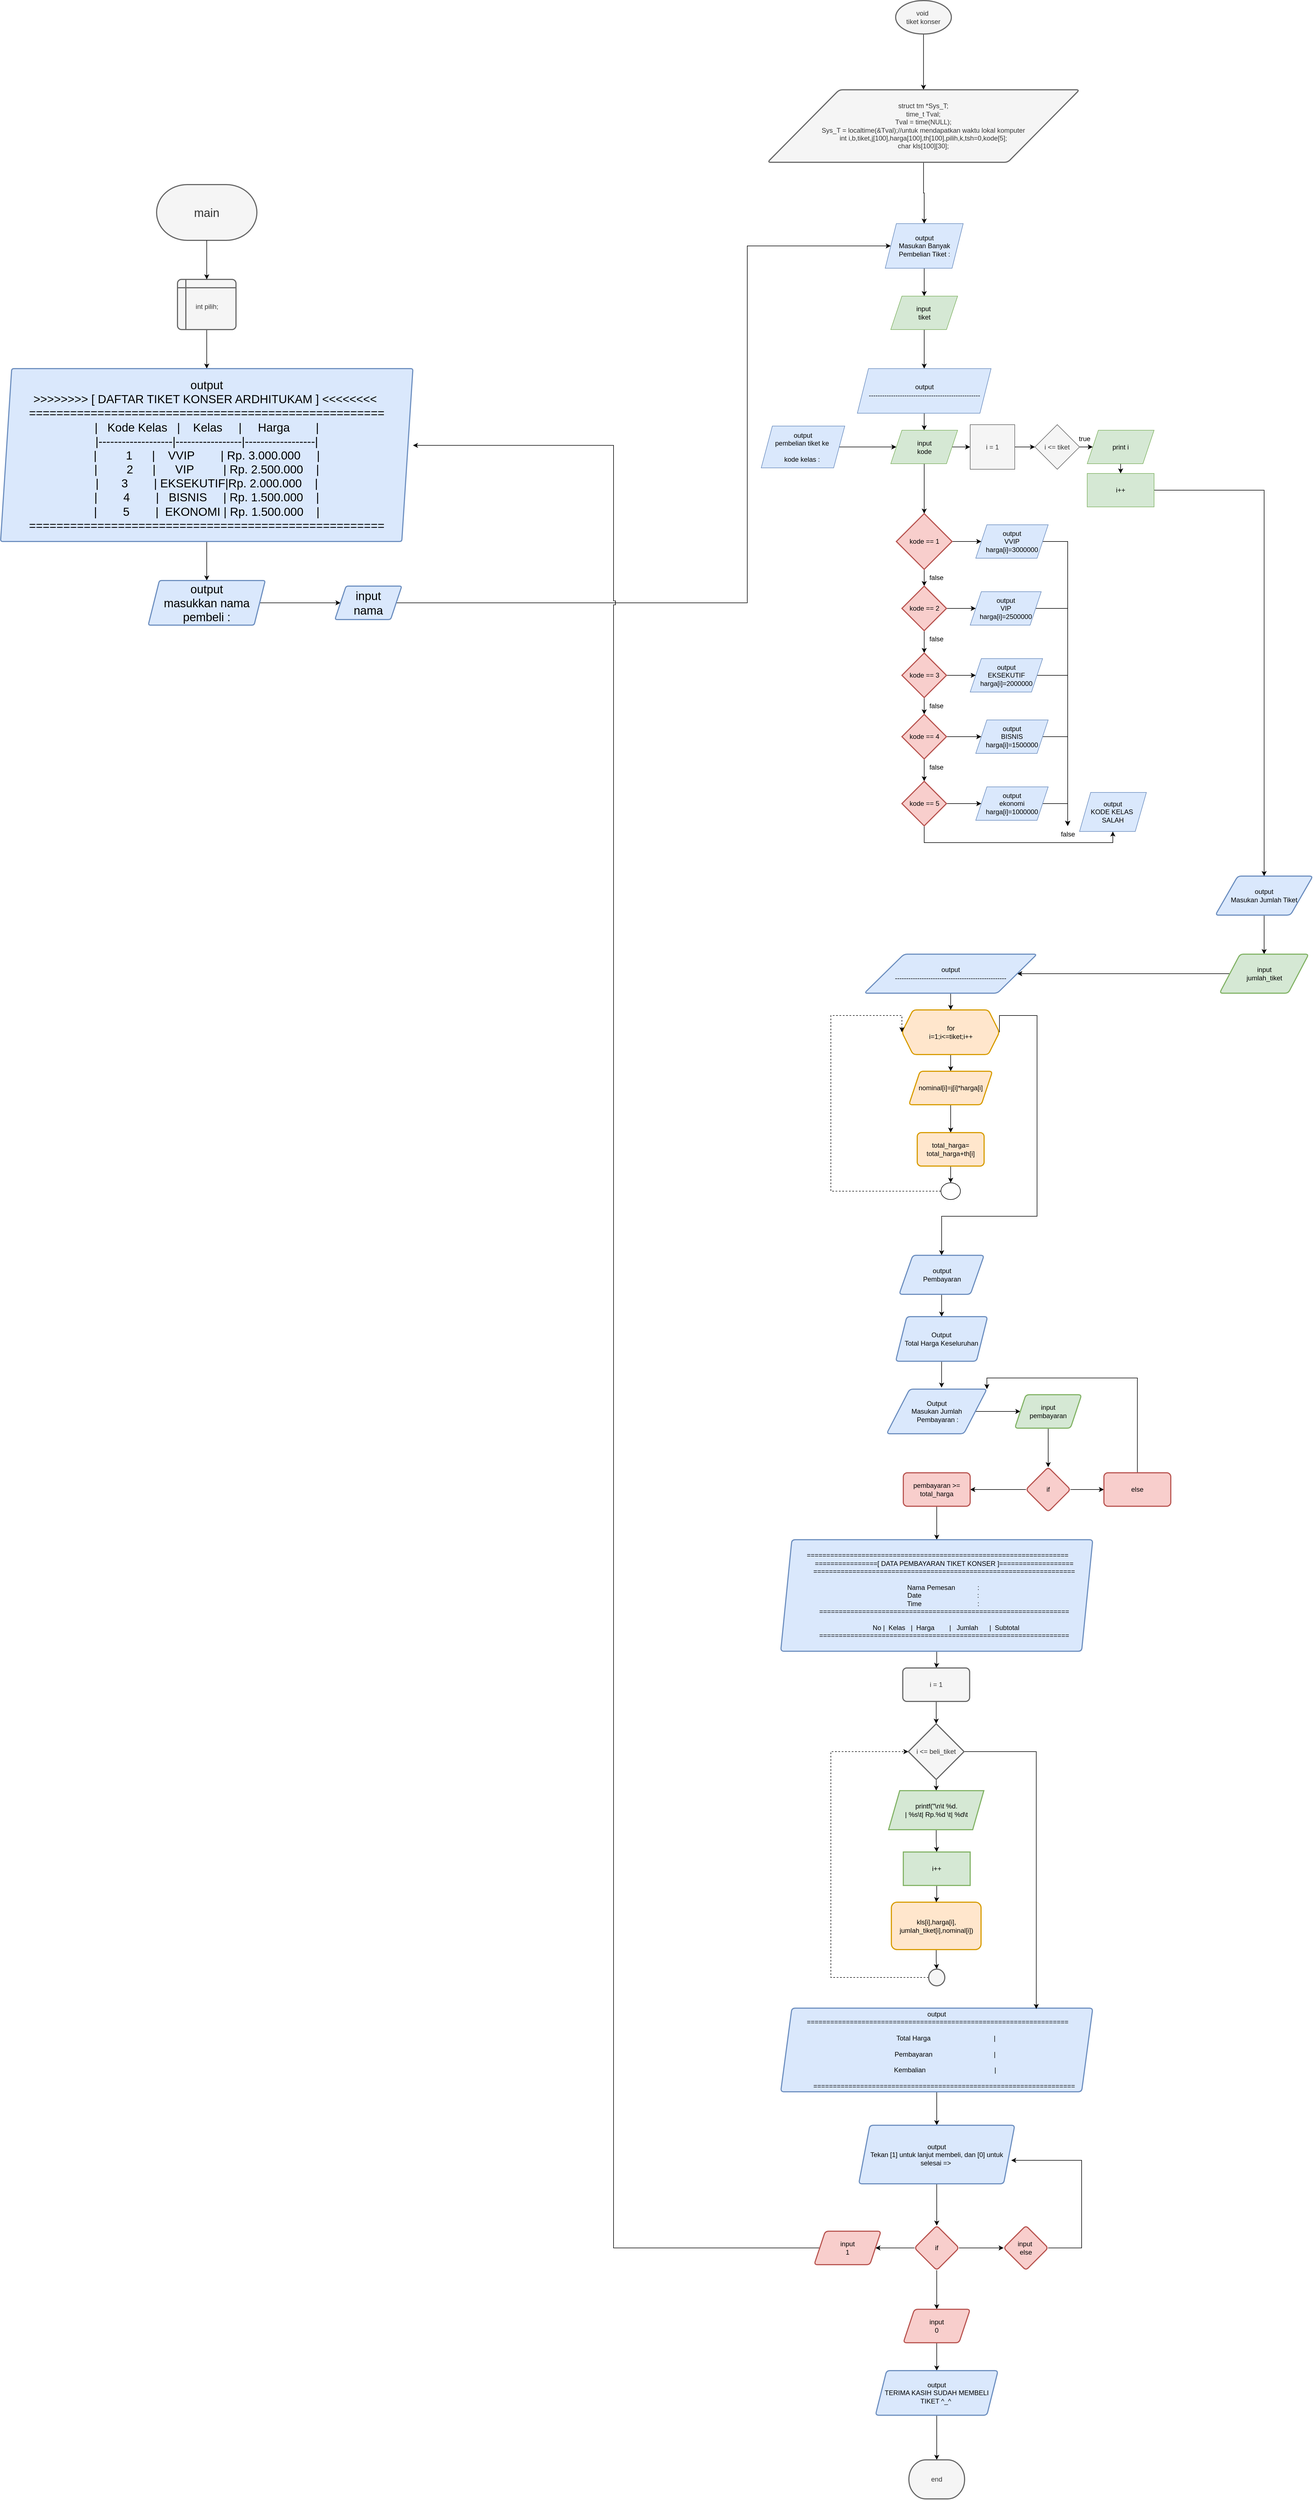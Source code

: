 <mxfile version="20.2.3" type="device" pages="2"><diagram id="AHOfEpoxgTh9NdzBcXWr" name="Page-1"><mxGraphModel dx="2805" dy="2428" grid="1" gridSize="10" guides="1" tooltips="1" connect="1" arrows="1" fold="1" page="1" pageScale="1" pageWidth="850" pageHeight="1100" math="0" shadow="0"><root><mxCell id="0"/><mxCell id="1" parent="0"/><mxCell id="gc2xfNRWxi4MgXIiZSPj-3" value="" style="edgeStyle=orthogonalEdgeStyle;rounded=0;orthogonalLoop=1;jettySize=auto;html=1;" parent="1" source="gc2xfNRWxi4MgXIiZSPj-1" target="gc2xfNRWxi4MgXIiZSPj-2" edge="1"><mxGeometry relative="1" as="geometry"/></mxCell><mxCell id="gc2xfNRWxi4MgXIiZSPj-1" value="void&amp;nbsp;&lt;br&gt;tiket konser" style="strokeWidth=2;html=1;shape=mxgraph.flowchart.start_1;whiteSpace=wrap;fillColor=#f5f5f5;fontColor=#333333;strokeColor=#666666;" parent="1" vertex="1"><mxGeometry x="796.25" y="-320" width="100" height="60" as="geometry"/></mxCell><mxCell id="CaqFqhCDm1KyTPYKYiGm-153" value="" style="edgeStyle=orthogonalEdgeStyle;rounded=0;jumpStyle=sharp;jumpSize=7;orthogonalLoop=1;jettySize=auto;html=1;fontSize=12;entryX=0.5;entryY=0;entryDx=0;entryDy=0;" parent="1" source="gc2xfNRWxi4MgXIiZSPj-2" target="gc2xfNRWxi4MgXIiZSPj-6" edge="1"><mxGeometry relative="1" as="geometry"><mxPoint x="846.25" y="115" as="targetPoint"/></mxGeometry></mxCell><mxCell id="gc2xfNRWxi4MgXIiZSPj-2" value="&lt;div&gt;struct tm *Sys_T;&lt;/div&gt;&lt;div&gt;&lt;span style=&quot;&quot;&gt;&#9;&lt;/span&gt;time_t Tval;&lt;/div&gt;&lt;div&gt;&lt;span style=&quot;&quot;&gt;&#9;&lt;/span&gt;Tval = time(NULL);&lt;/div&gt;&lt;div&gt;&lt;span style=&quot;&quot;&gt;&#9;&lt;/span&gt;Sys_T = localtime(&amp;amp;Tval);//untuk mendapatkan waktu lokal komputer&lt;/div&gt;&lt;div&gt;&lt;span style=&quot;&quot;&gt;&#9;&lt;/span&gt;int i,b,tiket,j[100],harga[100],th[100],pilih,k,tsh=0,kode[5];&lt;/div&gt;&lt;div&gt;&lt;span style=&quot;&quot;&gt;&#9;&lt;/span&gt;char kls[100][30];&lt;/div&gt;&lt;div&gt;&lt;span style=&quot;&quot;&gt;&#9;&lt;/span&gt;&lt;/div&gt;" style="shape=parallelogram;html=1;strokeWidth=2;perimeter=parallelogramPerimeter;whiteSpace=wrap;rounded=1;arcSize=12;size=0.23;fillColor=#f5f5f5;fontColor=#333333;strokeColor=#666666;" parent="1" vertex="1"><mxGeometry x="566.25" y="-160" width="560" height="130" as="geometry"/></mxCell><mxCell id="gc2xfNRWxi4MgXIiZSPj-8" value="" style="edgeStyle=orthogonalEdgeStyle;rounded=0;orthogonalLoop=1;jettySize=auto;html=1;" parent="1" source="gc2xfNRWxi4MgXIiZSPj-6" target="gc2xfNRWxi4MgXIiZSPj-7" edge="1"><mxGeometry relative="1" as="geometry"/></mxCell><mxCell id="gc2xfNRWxi4MgXIiZSPj-6" value="output&lt;br&gt;Masukan Banyak Pembelian Tiket :" style="shape=parallelogram;perimeter=parallelogramPerimeter;whiteSpace=wrap;html=1;fixedSize=1;fillColor=#dae8fc;strokeColor=#6c8ebf;" parent="1" vertex="1"><mxGeometry x="777.5" y="80" width="140" height="80" as="geometry"/></mxCell><mxCell id="gc2xfNRWxi4MgXIiZSPj-10" value="" style="edgeStyle=orthogonalEdgeStyle;rounded=0;orthogonalLoop=1;jettySize=auto;html=1;" parent="1" source="gc2xfNRWxi4MgXIiZSPj-7" target="gc2xfNRWxi4MgXIiZSPj-9" edge="1"><mxGeometry relative="1" as="geometry"/></mxCell><mxCell id="gc2xfNRWxi4MgXIiZSPj-7" value="input&amp;nbsp;&lt;br&gt;tiket" style="shape=parallelogram;perimeter=parallelogramPerimeter;whiteSpace=wrap;html=1;fixedSize=1;fillColor=#d5e8d4;strokeColor=#82b366;" parent="1" vertex="1"><mxGeometry x="787.5" y="210" width="120" height="60" as="geometry"/></mxCell><mxCell id="51vlxd2xpFGHnAsbtcuR-10" value="" style="edgeStyle=orthogonalEdgeStyle;rounded=0;orthogonalLoop=1;jettySize=auto;html=1;" parent="1" source="gc2xfNRWxi4MgXIiZSPj-9" target="CaqFqhCDm1KyTPYKYiGm-135" edge="1"><mxGeometry relative="1" as="geometry"/></mxCell><mxCell id="gc2xfNRWxi4MgXIiZSPj-9" value="output&lt;br&gt;--------------------------------------------------" style="shape=parallelogram;perimeter=parallelogramPerimeter;whiteSpace=wrap;html=1;fixedSize=1;fillColor=#dae8fc;strokeColor=#6c8ebf;" parent="1" vertex="1"><mxGeometry x="727.5" y="340" width="240" height="80" as="geometry"/></mxCell><mxCell id="51vlxd2xpFGHnAsbtcuR-38" style="edgeStyle=orthogonalEdgeStyle;rounded=0;orthogonalLoop=1;jettySize=auto;html=1;" parent="1" source="gc2xfNRWxi4MgXIiZSPj-21" target="51vlxd2xpFGHnAsbtcuR-32" edge="1"><mxGeometry relative="1" as="geometry"/></mxCell><mxCell id="gc2xfNRWxi4MgXIiZSPj-21" value="output&lt;br&gt;VVIP&lt;br&gt;harga[i]=3000000" style="shape=parallelogram;perimeter=parallelogramPerimeter;whiteSpace=wrap;html=1;fixedSize=1;fillColor=#dae8fc;strokeColor=#6c8ebf;" parent="1" vertex="1"><mxGeometry x="940" y="620" width="130" height="60" as="geometry"/></mxCell><mxCell id="51vlxd2xpFGHnAsbtcuR-39" style="edgeStyle=orthogonalEdgeStyle;rounded=0;orthogonalLoop=1;jettySize=auto;html=1;" parent="1" source="gc2xfNRWxi4MgXIiZSPj-31" target="51vlxd2xpFGHnAsbtcuR-32" edge="1"><mxGeometry relative="1" as="geometry"/></mxCell><mxCell id="gc2xfNRWxi4MgXIiZSPj-31" value="output&lt;br&gt;VIP&lt;br&gt;harga[i]=2500000" style="shape=parallelogram;perimeter=parallelogramPerimeter;whiteSpace=wrap;html=1;fixedSize=1;fillColor=#dae8fc;strokeColor=#6c8ebf;" parent="1" vertex="1"><mxGeometry x="930" y="740" width="127.5" height="60" as="geometry"/></mxCell><mxCell id="51vlxd2xpFGHnAsbtcuR-40" style="edgeStyle=orthogonalEdgeStyle;rounded=0;orthogonalLoop=1;jettySize=auto;html=1;" parent="1" source="gc2xfNRWxi4MgXIiZSPj-35" target="51vlxd2xpFGHnAsbtcuR-32" edge="1"><mxGeometry relative="1" as="geometry"/></mxCell><mxCell id="gc2xfNRWxi4MgXIiZSPj-35" value="output&lt;br&gt;EKSEKUTIF&lt;br&gt;harga[i]=2000000" style="shape=parallelogram;perimeter=parallelogramPerimeter;whiteSpace=wrap;html=1;fixedSize=1;fillColor=#dae8fc;strokeColor=#6c8ebf;" parent="1" vertex="1"><mxGeometry x="930" y="860" width="130" height="60" as="geometry"/></mxCell><mxCell id="51vlxd2xpFGHnAsbtcuR-41" style="edgeStyle=orthogonalEdgeStyle;rounded=0;orthogonalLoop=1;jettySize=auto;html=1;" parent="1" source="gc2xfNRWxi4MgXIiZSPj-40" target="51vlxd2xpFGHnAsbtcuR-32" edge="1"><mxGeometry relative="1" as="geometry"/></mxCell><mxCell id="gc2xfNRWxi4MgXIiZSPj-40" value="output&lt;br&gt;BISNIS&lt;br&gt;harga[i]=1500000" style="shape=parallelogram;perimeter=parallelogramPerimeter;whiteSpace=wrap;html=1;fixedSize=1;fillColor=#dae8fc;strokeColor=#6c8ebf;" parent="1" vertex="1"><mxGeometry x="940" y="970" width="130" height="60" as="geometry"/></mxCell><mxCell id="51vlxd2xpFGHnAsbtcuR-42" style="edgeStyle=orthogonalEdgeStyle;rounded=0;orthogonalLoop=1;jettySize=auto;html=1;" parent="1" source="gc2xfNRWxi4MgXIiZSPj-45" target="51vlxd2xpFGHnAsbtcuR-32" edge="1"><mxGeometry relative="1" as="geometry"/></mxCell><mxCell id="gc2xfNRWxi4MgXIiZSPj-45" value="output&lt;br&gt;ekonomi&lt;br&gt;harga[i]=1000000" style="shape=parallelogram;perimeter=parallelogramPerimeter;whiteSpace=wrap;html=1;fixedSize=1;fillColor=#dae8fc;strokeColor=#6c8ebf;" parent="1" vertex="1"><mxGeometry x="940" y="1090" width="130" height="60" as="geometry"/></mxCell><mxCell id="51vlxd2xpFGHnAsbtcuR-20" value="" style="edgeStyle=orthogonalEdgeStyle;rounded=0;orthogonalLoop=1;jettySize=auto;html=1;" parent="1" source="CaqFqhCDm1KyTPYKYiGm-5" target="CaqFqhCDm1KyTPYKYiGm-21" edge="1"><mxGeometry relative="1" as="geometry"/></mxCell><mxCell id="CaqFqhCDm1KyTPYKYiGm-5" value="output&lt;br&gt;Masukan Jumlah Tiket" style="shape=parallelogram;html=1;strokeWidth=2;perimeter=parallelogramPerimeter;whiteSpace=wrap;rounded=1;arcSize=12;size=0.23;fillColor=#dae8fc;strokeColor=#6c8ebf;" parent="1" vertex="1"><mxGeometry x="1370" y="1250" width="175" height="70" as="geometry"/></mxCell><mxCell id="CaqFqhCDm1KyTPYKYiGm-10" value="output&lt;br&gt;KODE KELAS&amp;nbsp;&lt;br&gt;SALAH" style="shape=parallelogram;perimeter=parallelogramPerimeter;whiteSpace=wrap;html=1;fixedSize=1;fillColor=#dae8fc;strokeColor=#6c8ebf;" parent="1" vertex="1"><mxGeometry x="1126.25" y="1100" width="120" height="70" as="geometry"/></mxCell><mxCell id="CaqFqhCDm1KyTPYKYiGm-65" value="" style="edgeStyle=orthogonalEdgeStyle;rounded=0;jumpStyle=sharp;jumpSize=7;orthogonalLoop=1;jettySize=auto;html=1;" parent="1" source="CaqFqhCDm1KyTPYKYiGm-21" target="CaqFqhCDm1KyTPYKYiGm-64" edge="1"><mxGeometry relative="1" as="geometry"/></mxCell><mxCell id="CaqFqhCDm1KyTPYKYiGm-21" value="input&lt;br&gt;jumlah_tiket" style="shape=parallelogram;html=1;strokeWidth=2;perimeter=parallelogramPerimeter;whiteSpace=wrap;rounded=1;arcSize=12;size=0.23;fillColor=#d5e8d4;strokeColor=#82b366;" parent="1" vertex="1"><mxGeometry x="1377.5" y="1390" width="160" height="70" as="geometry"/></mxCell><mxCell id="CaqFqhCDm1KyTPYKYiGm-29" value="" style="edgeStyle=orthogonalEdgeStyle;rounded=0;orthogonalLoop=1;jettySize=auto;html=1;" parent="1" source="CaqFqhCDm1KyTPYKYiGm-26" target="CaqFqhCDm1KyTPYKYiGm-28" edge="1"><mxGeometry relative="1" as="geometry"/></mxCell><mxCell id="CaqFqhCDm1KyTPYKYiGm-40" style="edgeStyle=orthogonalEdgeStyle;rounded=0;orthogonalLoop=1;jettySize=auto;html=1;exitX=1;exitY=0.5;exitDx=0;exitDy=0;entryX=0.5;entryY=0;entryDx=0;entryDy=0;" parent="1" source="CaqFqhCDm1KyTPYKYiGm-26" target="CaqFqhCDm1KyTPYKYiGm-42" edge="1"><mxGeometry relative="1" as="geometry"><mxPoint x="880" y="1860" as="targetPoint"/><Array as="points"><mxPoint x="1050" y="1500"/><mxPoint x="1050" y="1860"/><mxPoint x="878" y="1860"/></Array></mxGeometry></mxCell><mxCell id="CaqFqhCDm1KyTPYKYiGm-26" value="for&lt;br&gt;i=1;i&amp;lt;=tiket;i++" style="shape=hexagon;perimeter=hexagonPerimeter2;whiteSpace=wrap;html=1;fixedSize=1;strokeWidth=2;rounded=1;arcSize=12;fillColor=#ffe6cc;strokeColor=#d79b00;" parent="1" vertex="1"><mxGeometry x="807.5" y="1490" width="175" height="80" as="geometry"/></mxCell><mxCell id="CaqFqhCDm1KyTPYKYiGm-31" value="" style="edgeStyle=orthogonalEdgeStyle;rounded=0;orthogonalLoop=1;jettySize=auto;html=1;" parent="1" source="CaqFqhCDm1KyTPYKYiGm-28" target="CaqFqhCDm1KyTPYKYiGm-30" edge="1"><mxGeometry relative="1" as="geometry"/></mxCell><mxCell id="CaqFqhCDm1KyTPYKYiGm-28" value="nominal[i]=j[i]*harga[i]" style="shape=parallelogram;perimeter=parallelogramPerimeter;whiteSpace=wrap;html=1;fixedSize=1;strokeWidth=2;rounded=1;arcSize=12;fillColor=#ffe6cc;strokeColor=#d79b00;" parent="1" vertex="1"><mxGeometry x="820" y="1600" width="150" height="60" as="geometry"/></mxCell><mxCell id="CaqFqhCDm1KyTPYKYiGm-33" style="edgeStyle=orthogonalEdgeStyle;rounded=0;orthogonalLoop=1;jettySize=auto;html=1;exitX=0.5;exitY=1;exitDx=0;exitDy=0;entryX=0.5;entryY=0;entryDx=0;entryDy=0;entryPerimeter=0;" parent="1" source="CaqFqhCDm1KyTPYKYiGm-30" target="CaqFqhCDm1KyTPYKYiGm-32" edge="1"><mxGeometry relative="1" as="geometry"/></mxCell><mxCell id="CaqFqhCDm1KyTPYKYiGm-30" value="total_harga=&lt;br&gt;total_harga+th[i]" style="whiteSpace=wrap;html=1;strokeWidth=2;rounded=1;arcSize=12;fillColor=#ffe6cc;strokeColor=#d79b00;" parent="1" vertex="1"><mxGeometry x="835" y="1710" width="120" height="60" as="geometry"/></mxCell><mxCell id="CaqFqhCDm1KyTPYKYiGm-34" style="edgeStyle=orthogonalEdgeStyle;rounded=0;orthogonalLoop=1;jettySize=auto;html=1;exitX=0;exitY=0.5;exitDx=0;exitDy=0;exitPerimeter=0;entryX=0;entryY=0.5;entryDx=0;entryDy=0;jumpStyle=sharp;jumpSize=7;dashed=1;" parent="1" source="CaqFqhCDm1KyTPYKYiGm-32" target="CaqFqhCDm1KyTPYKYiGm-26" edge="1"><mxGeometry relative="1" as="geometry"><mxPoint x="680" y="1440" as="targetPoint"/><Array as="points"><mxPoint x="680" y="1815"/><mxPoint x="680" y="1500"/></Array></mxGeometry></mxCell><mxCell id="CaqFqhCDm1KyTPYKYiGm-32" value="" style="verticalLabelPosition=bottom;verticalAlign=top;html=1;shape=mxgraph.flowchart.on-page_reference;" parent="1" vertex="1"><mxGeometry x="877.5" y="1800" width="35" height="30" as="geometry"/></mxCell><mxCell id="CaqFqhCDm1KyTPYKYiGm-44" value="" style="edgeStyle=orthogonalEdgeStyle;rounded=0;jumpStyle=sharp;jumpSize=7;orthogonalLoop=1;jettySize=auto;html=1;" parent="1" source="CaqFqhCDm1KyTPYKYiGm-42" target="CaqFqhCDm1KyTPYKYiGm-43" edge="1"><mxGeometry relative="1" as="geometry"/></mxCell><mxCell id="CaqFqhCDm1KyTPYKYiGm-42" value="output&lt;br&gt;Pembayaran" style="shape=parallelogram;html=1;strokeWidth=2;perimeter=parallelogramPerimeter;whiteSpace=wrap;rounded=1;arcSize=12;size=0.161;fillColor=#dae8fc;strokeColor=#6c8ebf;" parent="1" vertex="1"><mxGeometry x="802.5" y="1930" width="152.5" height="70" as="geometry"/></mxCell><mxCell id="CaqFqhCDm1KyTPYKYiGm-45" style="edgeStyle=orthogonalEdgeStyle;rounded=0;jumpStyle=sharp;jumpSize=7;orthogonalLoop=1;jettySize=auto;html=1;exitX=0.5;exitY=1;exitDx=0;exitDy=0;entryX=0.548;entryY=-0.034;entryDx=0;entryDy=0;entryPerimeter=0;" parent="1" source="CaqFqhCDm1KyTPYKYiGm-43" target="CaqFqhCDm1KyTPYKYiGm-47" edge="1"><mxGeometry relative="1" as="geometry"><mxPoint x="883.538" y="2210" as="targetPoint"/></mxGeometry></mxCell><mxCell id="CaqFqhCDm1KyTPYKYiGm-43" value="&lt;span style=&quot;&quot;&gt;&lt;/span&gt;Output&lt;br&gt;Total Harga Keseluruhan" style="shape=parallelogram;perimeter=parallelogramPerimeter;whiteSpace=wrap;html=1;fixedSize=1;strokeWidth=2;rounded=1;arcSize=12;fillColor=#dae8fc;strokeColor=#6c8ebf;" parent="1" vertex="1"><mxGeometry x="796.25" y="2040" width="165" height="80" as="geometry"/></mxCell><mxCell id="CaqFqhCDm1KyTPYKYiGm-68" value="" style="edgeStyle=orthogonalEdgeStyle;rounded=0;jumpStyle=sharp;jumpSize=7;orthogonalLoop=1;jettySize=auto;html=1;" parent="1" source="CaqFqhCDm1KyTPYKYiGm-47" target="CaqFqhCDm1KyTPYKYiGm-67" edge="1"><mxGeometry relative="1" as="geometry"/></mxCell><mxCell id="CaqFqhCDm1KyTPYKYiGm-47" value="Output&lt;br&gt;Masukan Jumlah&lt;br&gt;&amp;nbsp;Pembayaran :" style="shape=parallelogram;html=1;strokeWidth=2;perimeter=parallelogramPerimeter;whiteSpace=wrap;rounded=1;arcSize=12;size=0.23;fillColor=#dae8fc;strokeColor=#6c8ebf;" parent="1" vertex="1"><mxGeometry x="780" y="2170" width="180" height="80" as="geometry"/></mxCell><mxCell id="CaqFqhCDm1KyTPYKYiGm-66" value="" style="edgeStyle=orthogonalEdgeStyle;rounded=0;jumpStyle=sharp;jumpSize=7;orthogonalLoop=1;jettySize=auto;html=1;" parent="1" source="CaqFqhCDm1KyTPYKYiGm-64" target="CaqFqhCDm1KyTPYKYiGm-26" edge="1"><mxGeometry relative="1" as="geometry"/></mxCell><mxCell id="CaqFqhCDm1KyTPYKYiGm-64" value="output&lt;br&gt;--------------------------------------------------" style="shape=parallelogram;html=1;strokeWidth=2;perimeter=parallelogramPerimeter;whiteSpace=wrap;rounded=1;arcSize=12;size=0.23;fillColor=#dae8fc;strokeColor=#6c8ebf;" parent="1" vertex="1"><mxGeometry x="740" y="1390" width="310" height="70" as="geometry"/></mxCell><mxCell id="CaqFqhCDm1KyTPYKYiGm-70" value="" style="edgeStyle=orthogonalEdgeStyle;rounded=0;jumpStyle=sharp;jumpSize=7;orthogonalLoop=1;jettySize=auto;html=1;" parent="1" source="CaqFqhCDm1KyTPYKYiGm-67" target="CaqFqhCDm1KyTPYKYiGm-69" edge="1"><mxGeometry relative="1" as="geometry"/></mxCell><mxCell id="CaqFqhCDm1KyTPYKYiGm-67" value="input&lt;br&gt;pembayaran" style="shape=parallelogram;perimeter=parallelogramPerimeter;whiteSpace=wrap;html=1;fixedSize=1;strokeWidth=2;rounded=1;arcSize=12;fillColor=#d5e8d4;strokeColor=#82b366;" parent="1" vertex="1"><mxGeometry x="1010" y="2180" width="120" height="60" as="geometry"/></mxCell><mxCell id="CaqFqhCDm1KyTPYKYiGm-74" value="" style="edgeStyle=orthogonalEdgeStyle;rounded=0;jumpStyle=sharp;jumpSize=7;orthogonalLoop=1;jettySize=auto;html=1;" parent="1" source="CaqFqhCDm1KyTPYKYiGm-69" target="CaqFqhCDm1KyTPYKYiGm-73" edge="1"><mxGeometry relative="1" as="geometry"/></mxCell><mxCell id="CaqFqhCDm1KyTPYKYiGm-79" value="" style="edgeStyle=orthogonalEdgeStyle;rounded=0;jumpStyle=sharp;jumpSize=7;orthogonalLoop=1;jettySize=auto;html=1;" parent="1" source="CaqFqhCDm1KyTPYKYiGm-69" target="CaqFqhCDm1KyTPYKYiGm-78" edge="1"><mxGeometry relative="1" as="geometry"/></mxCell><mxCell id="CaqFqhCDm1KyTPYKYiGm-69" value="if" style="rhombus;whiteSpace=wrap;html=1;strokeWidth=2;rounded=1;arcSize=12;fillColor=#f8cecc;strokeColor=#b85450;" parent="1" vertex="1"><mxGeometry x="1030" y="2310" width="80" height="80" as="geometry"/></mxCell><mxCell id="CaqFqhCDm1KyTPYKYiGm-76" value="" style="edgeStyle=orthogonalEdgeStyle;rounded=0;jumpStyle=sharp;jumpSize=7;orthogonalLoop=1;jettySize=auto;html=1;" parent="1" source="CaqFqhCDm1KyTPYKYiGm-73" target="CaqFqhCDm1KyTPYKYiGm-75" edge="1"><mxGeometry relative="1" as="geometry"/></mxCell><mxCell id="CaqFqhCDm1KyTPYKYiGm-73" value="pembayaran &amp;gt;= total_harga" style="whiteSpace=wrap;html=1;strokeWidth=2;rounded=1;arcSize=12;fillColor=#f8cecc;strokeColor=#b85450;" parent="1" vertex="1"><mxGeometry x="810" y="2320" width="120" height="60" as="geometry"/></mxCell><mxCell id="51vlxd2xpFGHnAsbtcuR-47" value="" style="edgeStyle=orthogonalEdgeStyle;rounded=0;orthogonalLoop=1;jettySize=auto;html=1;" parent="1" source="CaqFqhCDm1KyTPYKYiGm-75" target="51vlxd2xpFGHnAsbtcuR-46" edge="1"><mxGeometry relative="1" as="geometry"/></mxCell><mxCell id="CaqFqhCDm1KyTPYKYiGm-75" value="&lt;div&gt;&amp;nbsp;===================================================================&lt;/div&gt;&lt;div&gt;&amp;nbsp; &amp;nbsp; &amp;nbsp; &amp;nbsp; ================[ DATA PEMBAYARAN TIKET KONSER ]===================&lt;/div&gt;&lt;div&gt;&amp;nbsp; &amp;nbsp; &amp;nbsp; &amp;nbsp; ===================================================================&lt;/div&gt;&lt;div&gt;&lt;br&gt;&lt;/div&gt;&lt;div&gt;&amp;nbsp; &amp;nbsp; &amp;nbsp; &amp;nbsp; Nama Pemesan&amp;nbsp; &amp;nbsp; &amp;nbsp; &amp;nbsp; &amp;nbsp; &amp;nbsp; :&amp;nbsp;&lt;/div&gt;&lt;div&gt;&amp;nbsp; &amp;nbsp; &amp;nbsp; &amp;nbsp; Date&amp;nbsp; &amp;nbsp; &amp;nbsp; &amp;nbsp; &amp;nbsp; &amp;nbsp; &amp;nbsp; &amp;nbsp; &amp;nbsp; &amp;nbsp; &amp;nbsp; &amp;nbsp; &amp;nbsp; &amp;nbsp; &amp;nbsp; :&amp;nbsp;&lt;/div&gt;&lt;div&gt;&lt;span style=&quot;background-color: initial;&quot;&gt;&amp;nbsp; &amp;nbsp; &amp;nbsp; &amp;nbsp; Time&amp;nbsp; &amp;nbsp; &amp;nbsp; &amp;nbsp; &amp;nbsp; &amp;nbsp; &amp;nbsp; &amp;nbsp; &amp;nbsp; &amp;nbsp; &amp;nbsp; &amp;nbsp; &amp;nbsp; &amp;nbsp; &amp;nbsp; :&amp;nbsp;&lt;/span&gt;&lt;/div&gt;&lt;div&gt;&amp;nbsp; &amp;nbsp; &amp;nbsp; &amp;nbsp; ================================================================&lt;/div&gt;&lt;div&gt;&lt;br&gt;&lt;/div&gt;&lt;div&gt;&amp;nbsp; &amp;nbsp; &amp;nbsp; &amp;nbsp; &amp;nbsp; No |&amp;nbsp; Kelas&amp;nbsp; &amp;nbsp;|&amp;nbsp; Harga&amp;nbsp; &amp;nbsp; &amp;nbsp; &amp;nbsp; |&amp;nbsp; &amp;nbsp;Jumlah&amp;nbsp; &amp;nbsp; &amp;nbsp; |&amp;nbsp; Subtotal&lt;/div&gt;&lt;div&gt;&amp;nbsp; &amp;nbsp; &amp;nbsp; &amp;nbsp; ================================================================&lt;/div&gt;" style="shape=parallelogram;perimeter=parallelogramPerimeter;whiteSpace=wrap;html=1;fixedSize=1;strokeWidth=2;rounded=1;arcSize=12;fillColor=#dae8fc;strokeColor=#6c8ebf;" parent="1" vertex="1"><mxGeometry x="590" y="2440" width="560" height="200" as="geometry"/></mxCell><mxCell id="CaqFqhCDm1KyTPYKYiGm-81" value="" style="edgeStyle=orthogonalEdgeStyle;rounded=0;jumpStyle=sharp;jumpSize=7;orthogonalLoop=1;jettySize=auto;html=1;entryX=1;entryY=0;entryDx=0;entryDy=0;" parent="1" source="CaqFqhCDm1KyTPYKYiGm-78" target="CaqFqhCDm1KyTPYKYiGm-47" edge="1"><mxGeometry relative="1" as="geometry"><mxPoint x="1230" y="2120" as="targetPoint"/><Array as="points"><mxPoint x="1230" y="2150"/><mxPoint x="960" y="2150"/></Array></mxGeometry></mxCell><mxCell id="CaqFqhCDm1KyTPYKYiGm-78" value="else" style="rounded=1;whiteSpace=wrap;html=1;strokeWidth=2;arcSize=12;fillColor=#f8cecc;strokeColor=#b85450;" parent="1" vertex="1"><mxGeometry x="1170" y="2320" width="120" height="60" as="geometry"/></mxCell><mxCell id="CaqFqhCDm1KyTPYKYiGm-115" value="" style="edgeStyle=orthogonalEdgeStyle;rounded=0;jumpStyle=sharp;jumpSize=7;orthogonalLoop=1;jettySize=auto;html=1;fontSize=12;" parent="1" source="CaqFqhCDm1KyTPYKYiGm-82" target="CaqFqhCDm1KyTPYKYiGm-114" edge="1"><mxGeometry relative="1" as="geometry"/></mxCell><mxCell id="CaqFqhCDm1KyTPYKYiGm-82" value="&lt;div&gt;output&lt;/div&gt;&lt;div&gt;&amp;nbsp;===================================================================&lt;/div&gt;&lt;div&gt;&lt;br&gt;&lt;/div&gt;&lt;div&gt;&amp;nbsp; &amp;nbsp; &amp;nbsp; &amp;nbsp; &amp;nbsp; Total Harga&amp;nbsp; &amp;nbsp; &amp;nbsp; &amp;nbsp; &amp;nbsp; &amp;nbsp; &amp;nbsp; &amp;nbsp; &amp;nbsp; &amp;nbsp; &amp;nbsp; &amp;nbsp; &amp;nbsp; &amp;nbsp; &amp;nbsp; &amp;nbsp; &amp;nbsp; |&lt;/div&gt;&lt;div&gt;&lt;br&gt;&lt;/div&gt;&lt;div&gt;&amp;nbsp; &amp;nbsp; &amp;nbsp; &amp;nbsp; &amp;nbsp; Pembayaran&amp;nbsp; &amp;nbsp; &amp;nbsp; &amp;nbsp; &amp;nbsp; &amp;nbsp; &amp;nbsp; &amp;nbsp; &amp;nbsp; &amp;nbsp; &amp;nbsp; &amp;nbsp; &amp;nbsp; &amp;nbsp; &amp;nbsp; &amp;nbsp; &amp;nbsp;|&amp;nbsp;&lt;/div&gt;&lt;div&gt;&lt;br&gt;&lt;/div&gt;&lt;div&gt;&amp;nbsp; &amp;nbsp; &amp;nbsp; &amp;nbsp; &amp;nbsp; Kembalian&amp;nbsp; &amp;nbsp; &amp;nbsp; &amp;nbsp; &amp;nbsp; &amp;nbsp; &amp;nbsp; &amp;nbsp; &amp;nbsp; &amp;nbsp; &amp;nbsp; &amp;nbsp; &amp;nbsp; &amp;nbsp; &amp;nbsp; &amp;nbsp; &amp;nbsp; &amp;nbsp; &amp;nbsp;|&amp;nbsp;&lt;/div&gt;&lt;div&gt;&lt;br&gt;&lt;/div&gt;&lt;div&gt;&amp;nbsp; &amp;nbsp; &amp;nbsp; &amp;nbsp; ===================================================================&lt;/div&gt;" style="shape=parallelogram;perimeter=parallelogramPerimeter;whiteSpace=wrap;html=1;fixedSize=1;strokeWidth=2;rounded=1;arcSize=12;fillColor=#dae8fc;strokeColor=#6c8ebf;" parent="1" vertex="1"><mxGeometry x="590" y="3280" width="560" height="150" as="geometry"/></mxCell><mxCell id="51vlxd2xpFGHnAsbtcuR-56" value="" style="edgeStyle=orthogonalEdgeStyle;rounded=0;orthogonalLoop=1;jettySize=auto;html=1;" parent="1" source="CaqFqhCDm1KyTPYKYiGm-88" target="CaqFqhCDm1KyTPYKYiGm-91" edge="1"><mxGeometry relative="1" as="geometry"/></mxCell><mxCell id="CaqFqhCDm1KyTPYKYiGm-88" value="kls[i],harga[i],&lt;br&gt;jumlah_tiket[i],nominal[i])" style="whiteSpace=wrap;html=1;strokeWidth=2;rounded=1;arcSize=12;fillColor=#ffe6cc;strokeColor=#d79b00;" parent="1" vertex="1"><mxGeometry x="788.59" y="3090" width="160.94" height="85" as="geometry"/></mxCell><mxCell id="51vlxd2xpFGHnAsbtcuR-58" style="edgeStyle=orthogonalEdgeStyle;rounded=0;orthogonalLoop=1;jettySize=auto;html=1;entryX=0;entryY=0.5;entryDx=0;entryDy=0;entryPerimeter=0;dashed=1;" parent="1" source="CaqFqhCDm1KyTPYKYiGm-91" target="51vlxd2xpFGHnAsbtcuR-49" edge="1"><mxGeometry relative="1" as="geometry"><mxPoint x="680" y="2810" as="targetPoint"/><Array as="points"><mxPoint x="680" y="3225"/><mxPoint x="680" y="2820"/></Array></mxGeometry></mxCell><mxCell id="CaqFqhCDm1KyTPYKYiGm-91" value="" style="strokeWidth=2;html=1;shape=mxgraph.flowchart.start_2;whiteSpace=wrap;fillColor=#f5f5f5;fontColor=#333333;strokeColor=#666666;" parent="1" vertex="1"><mxGeometry x="855.5" y="3210" width="29" height="30" as="geometry"/></mxCell><mxCell id="CaqFqhCDm1KyTPYKYiGm-94" value="&lt;font style=&quot;font-size: 21px;&quot;&gt;main&lt;/font&gt;" style="strokeWidth=2;html=1;shape=mxgraph.flowchart.terminator;whiteSpace=wrap;fillColor=#f5f5f5;fontColor=#333333;strokeColor=#666666;" parent="1" vertex="1"><mxGeometry x="-530" y="10" width="180" height="100" as="geometry"/></mxCell><mxCell id="CaqFqhCDm1KyTPYKYiGm-107" value="" style="edgeStyle=orthogonalEdgeStyle;rounded=0;jumpStyle=sharp;jumpSize=7;orthogonalLoop=1;jettySize=auto;html=1;fontSize=12;" parent="1" source="CaqFqhCDm1KyTPYKYiGm-97" target="CaqFqhCDm1KyTPYKYiGm-106" edge="1"><mxGeometry relative="1" as="geometry"/></mxCell><mxCell id="CaqFqhCDm1KyTPYKYiGm-97" value="&lt;font style=&quot;font-size: 12px;&quot;&gt;int pilih;&lt;/font&gt;" style="shape=internalStorage;whiteSpace=wrap;html=1;dx=15;dy=15;rounded=1;arcSize=8;strokeWidth=2;fontSize=21;fillColor=#f5f5f5;fontColor=#333333;strokeColor=#666666;" parent="1" vertex="1"><mxGeometry x="-492.5" y="180" width="105" height="90" as="geometry"/></mxCell><mxCell id="CaqFqhCDm1KyTPYKYiGm-103" value="" style="endArrow=classic;html=1;rounded=0;fontSize=12;jumpStyle=sharp;jumpSize=7;exitX=0.5;exitY=1;exitDx=0;exitDy=0;exitPerimeter=0;entryX=0.5;entryY=0;entryDx=0;entryDy=0;" parent="1" source="CaqFqhCDm1KyTPYKYiGm-94" target="CaqFqhCDm1KyTPYKYiGm-97" edge="1"><mxGeometry width="50" height="50" relative="1" as="geometry"><mxPoint x="1050" y="340" as="sourcePoint"/><mxPoint x="1100" y="290" as="targetPoint"/></mxGeometry></mxCell><mxCell id="CaqFqhCDm1KyTPYKYiGm-110" value="" style="edgeStyle=orthogonalEdgeStyle;rounded=0;jumpStyle=sharp;jumpSize=7;orthogonalLoop=1;jettySize=auto;html=1;fontSize=12;" parent="1" source="CaqFqhCDm1KyTPYKYiGm-106" target="CaqFqhCDm1KyTPYKYiGm-109" edge="1"><mxGeometry relative="1" as="geometry"/></mxCell><mxCell id="CaqFqhCDm1KyTPYKYiGm-106" value="&lt;div&gt;output&lt;/div&gt;&lt;div&gt;&amp;gt;&amp;gt;&amp;gt;&amp;gt;&amp;gt;&amp;gt;&amp;gt;&amp;gt; [ DAFTAR TIKET KONSER ARDHITUKAM ] &amp;lt;&amp;lt;&amp;lt;&amp;lt;&amp;lt;&amp;lt;&amp;lt;&amp;lt;&amp;nbsp;&lt;/div&gt;&lt;div&gt;====================================================&lt;/div&gt;&lt;div&gt;|&amp;nbsp; &amp;nbsp;Kode Kelas&amp;nbsp; &amp;nbsp;|&amp;nbsp; &amp;nbsp; Kelas&amp;nbsp; &amp;nbsp; &amp;nbsp;|&amp;nbsp; &amp;nbsp; &amp;nbsp;Harga&amp;nbsp; &amp;nbsp; &amp;nbsp; &amp;nbsp; |&lt;/div&gt;&lt;div&gt;|-------------------|-----------------|------------------|&lt;/div&gt;&lt;div&gt;|&amp;nbsp; &amp;nbsp; &amp;nbsp; &amp;nbsp; &amp;nbsp;1&amp;nbsp; &amp;nbsp; &amp;nbsp; |&amp;nbsp; &amp;nbsp; VVIP&amp;nbsp; &amp;nbsp; &amp;nbsp; &amp;nbsp; | Rp. 3.000.000&amp;nbsp; &amp;nbsp; &amp;nbsp;|&lt;/div&gt;&lt;div&gt;|&amp;nbsp; &amp;nbsp; &amp;nbsp; &amp;nbsp; &amp;nbsp;2&amp;nbsp; &amp;nbsp; &amp;nbsp; |&amp;nbsp; &amp;nbsp; &amp;nbsp; VIP&amp;nbsp; &amp;nbsp; &amp;nbsp; &amp;nbsp; &amp;nbsp;| Rp. 2.500.000&amp;nbsp; &amp;nbsp; |&lt;/div&gt;&lt;div&gt;|&amp;nbsp; &amp;nbsp; &amp;nbsp; &amp;nbsp;3&amp;nbsp; &amp;nbsp; &amp;nbsp; &amp;nbsp; | EKSEKUTIF|Rp. 2.000.000&amp;nbsp; &amp;nbsp; |&lt;/div&gt;&lt;div&gt;|&amp;nbsp; &amp;nbsp; &amp;nbsp; &amp;nbsp; 4&amp;nbsp; &amp;nbsp; &amp;nbsp; &amp;nbsp; |&amp;nbsp; &amp;nbsp;BISNIS&amp;nbsp; &amp;nbsp; &amp;nbsp;| Rp. 1.500.000&amp;nbsp; &amp;nbsp; |&lt;/div&gt;&lt;div&gt;|&amp;nbsp; &amp;nbsp; &amp;nbsp; &amp;nbsp; 5&amp;nbsp; &amp;nbsp; &amp;nbsp; &amp;nbsp; |&amp;nbsp; EKONOMI | Rp. 1.500.000&amp;nbsp; &amp;nbsp; |&lt;/div&gt;&lt;div&gt;====================================================&lt;/div&gt;" style="shape=parallelogram;perimeter=parallelogramPerimeter;whiteSpace=wrap;html=1;fixedSize=1;fontSize=21;rounded=1;arcSize=8;strokeWidth=2;fillColor=#dae8fc;strokeColor=#6c8ebf;" parent="1" vertex="1"><mxGeometry x="-810" y="340" width="740" height="310" as="geometry"/></mxCell><mxCell id="CaqFqhCDm1KyTPYKYiGm-112" value="" style="edgeStyle=orthogonalEdgeStyle;rounded=0;jumpStyle=sharp;jumpSize=7;orthogonalLoop=1;jettySize=auto;html=1;fontSize=12;" parent="1" source="CaqFqhCDm1KyTPYKYiGm-109" target="CaqFqhCDm1KyTPYKYiGm-111" edge="1"><mxGeometry relative="1" as="geometry"/></mxCell><mxCell id="CaqFqhCDm1KyTPYKYiGm-109" value="output&lt;br&gt;masukkan nama pembeli :" style="shape=parallelogram;perimeter=parallelogramPerimeter;whiteSpace=wrap;html=1;fixedSize=1;fontSize=21;rounded=1;arcSize=8;strokeWidth=2;fillColor=#dae8fc;strokeColor=#6c8ebf;" parent="1" vertex="1"><mxGeometry x="-545" y="720" width="210" height="80" as="geometry"/></mxCell><mxCell id="CaqFqhCDm1KyTPYKYiGm-127" value="" style="edgeStyle=orthogonalEdgeStyle;rounded=0;jumpStyle=sharp;jumpSize=7;orthogonalLoop=1;jettySize=auto;html=1;fontSize=12;entryX=0;entryY=0.5;entryDx=0;entryDy=0;" parent="1" source="CaqFqhCDm1KyTPYKYiGm-111" target="gc2xfNRWxi4MgXIiZSPj-6" edge="1"><mxGeometry relative="1" as="geometry"><mxPoint x="560" y="760" as="targetPoint"/><Array as="points"><mxPoint x="530" y="760"/><mxPoint x="530" y="120"/></Array></mxGeometry></mxCell><mxCell id="CaqFqhCDm1KyTPYKYiGm-111" value="input&lt;br&gt;nama" style="shape=parallelogram;perimeter=parallelogramPerimeter;whiteSpace=wrap;html=1;fixedSize=1;fontSize=21;rounded=1;arcSize=8;strokeWidth=2;fillColor=#dae8fc;strokeColor=#6c8ebf;" parent="1" vertex="1"><mxGeometry x="-210" y="730" width="120" height="60" as="geometry"/></mxCell><mxCell id="CaqFqhCDm1KyTPYKYiGm-117" value="" style="edgeStyle=orthogonalEdgeStyle;rounded=0;jumpStyle=sharp;jumpSize=7;orthogonalLoop=1;jettySize=auto;html=1;fontSize=12;" parent="1" source="CaqFqhCDm1KyTPYKYiGm-114" target="CaqFqhCDm1KyTPYKYiGm-116" edge="1"><mxGeometry relative="1" as="geometry"/></mxCell><mxCell id="CaqFqhCDm1KyTPYKYiGm-114" value="output&lt;br&gt;Tekan [1] untuk lanjut membeli, dan [0] untuk selesai =&amp;gt;&amp;nbsp;" style="shape=parallelogram;perimeter=parallelogramPerimeter;whiteSpace=wrap;html=1;fixedSize=1;strokeWidth=2;rounded=1;arcSize=12;fillColor=#dae8fc;strokeColor=#6c8ebf;" parent="1" vertex="1"><mxGeometry x="730" y="3490" width="280" height="105" as="geometry"/></mxCell><mxCell id="CaqFqhCDm1KyTPYKYiGm-119" value="" style="edgeStyle=orthogonalEdgeStyle;rounded=0;jumpStyle=sharp;jumpSize=7;orthogonalLoop=1;jettySize=auto;html=1;fontSize=12;" parent="1" source="CaqFqhCDm1KyTPYKYiGm-116" target="CaqFqhCDm1KyTPYKYiGm-118" edge="1"><mxGeometry relative="1" as="geometry"/></mxCell><mxCell id="CaqFqhCDm1KyTPYKYiGm-123" value="" style="edgeStyle=orthogonalEdgeStyle;rounded=0;jumpStyle=sharp;jumpSize=7;orthogonalLoop=1;jettySize=auto;html=1;fontSize=12;" parent="1" source="CaqFqhCDm1KyTPYKYiGm-116" target="CaqFqhCDm1KyTPYKYiGm-122" edge="1"><mxGeometry relative="1" as="geometry"/></mxCell><mxCell id="CaqFqhCDm1KyTPYKYiGm-129" value="" style="edgeStyle=orthogonalEdgeStyle;rounded=0;jumpStyle=sharp;jumpSize=7;orthogonalLoop=1;jettySize=auto;html=1;fontSize=12;" parent="1" source="CaqFqhCDm1KyTPYKYiGm-116" target="CaqFqhCDm1KyTPYKYiGm-128" edge="1"><mxGeometry relative="1" as="geometry"/></mxCell><mxCell id="CaqFqhCDm1KyTPYKYiGm-116" value="if" style="rhombus;whiteSpace=wrap;html=1;strokeWidth=2;rounded=1;arcSize=12;fillColor=#f8cecc;strokeColor=#b85450;" parent="1" vertex="1"><mxGeometry x="830" y="3670" width="80" height="80" as="geometry"/></mxCell><mxCell id="CaqFqhCDm1KyTPYKYiGm-155" value="" style="edgeStyle=orthogonalEdgeStyle;rounded=0;jumpStyle=sharp;jumpSize=7;orthogonalLoop=1;jettySize=auto;html=1;fontSize=12;" parent="1" source="CaqFqhCDm1KyTPYKYiGm-118" target="CaqFqhCDm1KyTPYKYiGm-154" edge="1"><mxGeometry relative="1" as="geometry"/></mxCell><mxCell id="CaqFqhCDm1KyTPYKYiGm-118" value="input&lt;br&gt;0" style="shape=parallelogram;perimeter=parallelogramPerimeter;whiteSpace=wrap;html=1;fixedSize=1;strokeWidth=2;rounded=1;arcSize=12;fillColor=#f8cecc;strokeColor=#b85450;" parent="1" vertex="1"><mxGeometry x="810" y="3820" width="120" height="60" as="geometry"/></mxCell><mxCell id="CaqFqhCDm1KyTPYKYiGm-125" value="" style="edgeStyle=orthogonalEdgeStyle;rounded=0;jumpStyle=sharp;jumpSize=7;orthogonalLoop=1;jettySize=auto;html=1;fontSize=12;entryX=1;entryY=0.444;entryDx=0;entryDy=0;entryPerimeter=0;" parent="1" source="CaqFqhCDm1KyTPYKYiGm-122" target="CaqFqhCDm1KyTPYKYiGm-106" edge="1"><mxGeometry relative="1" as="geometry"><mxPoint x="450" y="2380" as="targetPoint"/></mxGeometry></mxCell><mxCell id="CaqFqhCDm1KyTPYKYiGm-122" value="input&lt;br&gt;1" style="shape=parallelogram;perimeter=parallelogramPerimeter;whiteSpace=wrap;html=1;fixedSize=1;strokeWidth=2;rounded=1;arcSize=12;fillColor=#f8cecc;strokeColor=#b85450;" parent="1" vertex="1"><mxGeometry x="650" y="3680" width="120" height="60" as="geometry"/></mxCell><mxCell id="CaqFqhCDm1KyTPYKYiGm-131" value="" style="edgeStyle=orthogonalEdgeStyle;rounded=0;jumpStyle=sharp;jumpSize=7;orthogonalLoop=1;jettySize=auto;html=1;fontSize=12;entryX=0.977;entryY=0.599;entryDx=0;entryDy=0;entryPerimeter=0;" parent="1" source="CaqFqhCDm1KyTPYKYiGm-128" target="CaqFqhCDm1KyTPYKYiGm-114" edge="1"><mxGeometry relative="1" as="geometry"><mxPoint x="1190" y="3710" as="targetPoint"/><Array as="points"><mxPoint x="1130" y="3710"/><mxPoint x="1130" y="3553"/></Array></mxGeometry></mxCell><mxCell id="CaqFqhCDm1KyTPYKYiGm-128" value="input&amp;nbsp;&lt;br&gt;else" style="rhombus;whiteSpace=wrap;html=1;strokeWidth=2;rounded=1;arcSize=12;fillColor=#f8cecc;strokeColor=#b85450;" parent="1" vertex="1"><mxGeometry x="990" y="3670" width="80" height="80" as="geometry"/></mxCell><mxCell id="51vlxd2xpFGHnAsbtcuR-13" value="" style="edgeStyle=orthogonalEdgeStyle;rounded=0;orthogonalLoop=1;jettySize=auto;html=1;" parent="1" source="CaqFqhCDm1KyTPYKYiGm-132" target="gc2xfNRWxi4MgXIiZSPj-21" edge="1"><mxGeometry relative="1" as="geometry"/></mxCell><mxCell id="51vlxd2xpFGHnAsbtcuR-15" value="" style="edgeStyle=orthogonalEdgeStyle;rounded=0;orthogonalLoop=1;jettySize=auto;html=1;" parent="1" source="CaqFqhCDm1KyTPYKYiGm-132" target="51vlxd2xpFGHnAsbtcuR-14" edge="1"><mxGeometry relative="1" as="geometry"/></mxCell><mxCell id="CaqFqhCDm1KyTPYKYiGm-132" value="kode == 1" style="strokeWidth=2;html=1;shape=mxgraph.flowchart.decision;whiteSpace=wrap;fontSize=12;fillColor=#f8cecc;strokeColor=#b85450;" parent="1" vertex="1"><mxGeometry x="797.5" y="600" width="100" height="100" as="geometry"/></mxCell><mxCell id="CaqFqhCDm1KyTPYKYiGm-136" value="" style="edgeStyle=orthogonalEdgeStyle;rounded=0;jumpStyle=sharp;jumpSize=7;orthogonalLoop=1;jettySize=auto;html=1;fontSize=12;" parent="1" source="CaqFqhCDm1KyTPYKYiGm-133" target="CaqFqhCDm1KyTPYKYiGm-135" edge="1"><mxGeometry relative="1" as="geometry"/></mxCell><mxCell id="CaqFqhCDm1KyTPYKYiGm-133" value="output&lt;br&gt;pembelian tiket ke&amp;nbsp;&lt;br&gt;&lt;br&gt;kode kelas :&amp;nbsp;" style="shape=parallelogram;perimeter=parallelogramPerimeter;whiteSpace=wrap;html=1;fixedSize=1;fillColor=#dae8fc;strokeColor=#6c8ebf;" parent="1" vertex="1"><mxGeometry x="555" y="443" width="150" height="75" as="geometry"/></mxCell><mxCell id="51vlxd2xpFGHnAsbtcuR-11" value="" style="edgeStyle=orthogonalEdgeStyle;rounded=0;orthogonalLoop=1;jettySize=auto;html=1;" parent="1" source="CaqFqhCDm1KyTPYKYiGm-135" target="_5lDLcHW_fjsZPv4_Ghu-3" edge="1"><mxGeometry relative="1" as="geometry"/></mxCell><mxCell id="51vlxd2xpFGHnAsbtcuR-12" value="" style="edgeStyle=orthogonalEdgeStyle;rounded=0;orthogonalLoop=1;jettySize=auto;html=1;" parent="1" source="CaqFqhCDm1KyTPYKYiGm-135" target="CaqFqhCDm1KyTPYKYiGm-132" edge="1"><mxGeometry relative="1" as="geometry"/></mxCell><mxCell id="CaqFqhCDm1KyTPYKYiGm-135" value="input&lt;br&gt;kode" style="shape=parallelogram;perimeter=parallelogramPerimeter;whiteSpace=wrap;html=1;fixedSize=1;fillColor=#d5e8d4;strokeColor=#82b366;" parent="1" vertex="1"><mxGeometry x="787.5" y="450.5" width="120" height="60" as="geometry"/></mxCell><mxCell id="CaqFqhCDm1KyTPYKYiGm-157" value="" style="edgeStyle=orthogonalEdgeStyle;rounded=0;jumpStyle=sharp;jumpSize=7;orthogonalLoop=1;jettySize=auto;html=1;fontSize=12;" parent="1" source="CaqFqhCDm1KyTPYKYiGm-154" target="CaqFqhCDm1KyTPYKYiGm-156" edge="1"><mxGeometry relative="1" as="geometry"/></mxCell><mxCell id="CaqFqhCDm1KyTPYKYiGm-154" value="output&lt;br&gt;TERIMA KASIH SUDAH MEMBELI TIKET ^_^&amp;nbsp;" style="shape=parallelogram;perimeter=parallelogramPerimeter;whiteSpace=wrap;html=1;fixedSize=1;fillColor=#dae8fc;strokeColor=#6c8ebf;strokeWidth=2;rounded=1;arcSize=12;" parent="1" vertex="1"><mxGeometry x="760" y="3930" width="220" height="80" as="geometry"/></mxCell><mxCell id="CaqFqhCDm1KyTPYKYiGm-156" value="end" style="strokeWidth=2;html=1;shape=mxgraph.flowchart.terminator;whiteSpace=wrap;fontSize=12;fillColor=#f5f5f5;fontColor=#333333;strokeColor=#666666;" parent="1" vertex="1"><mxGeometry x="820" y="4090" width="100" height="70" as="geometry"/></mxCell><mxCell id="51vlxd2xpFGHnAsbtcuR-2" value="" style="edgeStyle=orthogonalEdgeStyle;rounded=0;orthogonalLoop=1;jettySize=auto;html=1;" parent="1" source="_5lDLcHW_fjsZPv4_Ghu-3" target="51vlxd2xpFGHnAsbtcuR-1" edge="1"><mxGeometry relative="1" as="geometry"/></mxCell><mxCell id="_5lDLcHW_fjsZPv4_Ghu-3" value="i = 1" style="whiteSpace=wrap;html=1;aspect=fixed;fillColor=#f5f5f5;fontColor=#333333;strokeColor=#666666;" parent="1" vertex="1"><mxGeometry x="930" y="440.5" width="80" height="80" as="geometry"/></mxCell><mxCell id="51vlxd2xpFGHnAsbtcuR-4" value="" style="edgeStyle=orthogonalEdgeStyle;rounded=0;orthogonalLoop=1;jettySize=auto;html=1;" parent="1" source="51vlxd2xpFGHnAsbtcuR-1" target="51vlxd2xpFGHnAsbtcuR-3" edge="1"><mxGeometry relative="1" as="geometry"/></mxCell><mxCell id="51vlxd2xpFGHnAsbtcuR-1" value="i &amp;lt;= tiket" style="rhombus;whiteSpace=wrap;html=1;fillColor=#f5f5f5;fontColor=#333333;strokeColor=#666666;" parent="1" vertex="1"><mxGeometry x="1046.25" y="440.5" width="80" height="80" as="geometry"/></mxCell><mxCell id="51vlxd2xpFGHnAsbtcuR-6" value="" style="edgeStyle=orthogonalEdgeStyle;rounded=0;orthogonalLoop=1;jettySize=auto;html=1;" parent="1" source="51vlxd2xpFGHnAsbtcuR-3" target="51vlxd2xpFGHnAsbtcuR-5" edge="1"><mxGeometry relative="1" as="geometry"/></mxCell><mxCell id="51vlxd2xpFGHnAsbtcuR-3" value="print i" style="shape=parallelogram;perimeter=parallelogramPerimeter;whiteSpace=wrap;html=1;fixedSize=1;fillColor=#d5e8d4;strokeColor=#82b366;" parent="1" vertex="1"><mxGeometry x="1140" y="450.5" width="120" height="60" as="geometry"/></mxCell><mxCell id="51vlxd2xpFGHnAsbtcuR-45" style="edgeStyle=orthogonalEdgeStyle;rounded=0;orthogonalLoop=1;jettySize=auto;html=1;entryX=0.5;entryY=0;entryDx=0;entryDy=0;" parent="1" source="51vlxd2xpFGHnAsbtcuR-5" target="CaqFqhCDm1KyTPYKYiGm-5" edge="1"><mxGeometry relative="1" as="geometry"/></mxCell><mxCell id="51vlxd2xpFGHnAsbtcuR-5" value="i++" style="whiteSpace=wrap;html=1;fillColor=#d5e8d4;strokeColor=#82b366;" parent="1" vertex="1"><mxGeometry x="1140" y="528" width="120" height="60" as="geometry"/></mxCell><mxCell id="51vlxd2xpFGHnAsbtcuR-9" value="true" style="text;html=1;align=center;verticalAlign=middle;resizable=0;points=[];autosize=1;strokeColor=none;fillColor=none;" parent="1" vertex="1"><mxGeometry x="1115" y="450.5" width="40" height="30" as="geometry"/></mxCell><mxCell id="51vlxd2xpFGHnAsbtcuR-16" value="" style="edgeStyle=orthogonalEdgeStyle;rounded=0;orthogonalLoop=1;jettySize=auto;html=1;" parent="1" source="51vlxd2xpFGHnAsbtcuR-14" target="gc2xfNRWxi4MgXIiZSPj-31" edge="1"><mxGeometry relative="1" as="geometry"/></mxCell><mxCell id="51vlxd2xpFGHnAsbtcuR-18" value="" style="edgeStyle=orthogonalEdgeStyle;rounded=0;orthogonalLoop=1;jettySize=auto;html=1;" parent="1" source="51vlxd2xpFGHnAsbtcuR-14" target="51vlxd2xpFGHnAsbtcuR-17" edge="1"><mxGeometry relative="1" as="geometry"/></mxCell><mxCell id="51vlxd2xpFGHnAsbtcuR-14" value="kode == 2" style="rhombus;whiteSpace=wrap;html=1;fillColor=#f8cecc;strokeColor=#b85450;strokeWidth=2;" parent="1" vertex="1"><mxGeometry x="807.5" y="730" width="80" height="80" as="geometry"/></mxCell><mxCell id="51vlxd2xpFGHnAsbtcuR-19" value="" style="edgeStyle=orthogonalEdgeStyle;rounded=0;orthogonalLoop=1;jettySize=auto;html=1;" parent="1" source="51vlxd2xpFGHnAsbtcuR-17" target="gc2xfNRWxi4MgXIiZSPj-35" edge="1"><mxGeometry relative="1" as="geometry"/></mxCell><mxCell id="51vlxd2xpFGHnAsbtcuR-22" value="" style="edgeStyle=orthogonalEdgeStyle;rounded=0;orthogonalLoop=1;jettySize=auto;html=1;" parent="1" source="51vlxd2xpFGHnAsbtcuR-17" target="51vlxd2xpFGHnAsbtcuR-21" edge="1"><mxGeometry relative="1" as="geometry"/></mxCell><mxCell id="51vlxd2xpFGHnAsbtcuR-17" value="kode == 3" style="rhombus;whiteSpace=wrap;html=1;fillColor=#f8cecc;strokeColor=#b85450;strokeWidth=2;" parent="1" vertex="1"><mxGeometry x="807.5" y="850" width="80" height="80" as="geometry"/></mxCell><mxCell id="51vlxd2xpFGHnAsbtcuR-23" value="" style="edgeStyle=orthogonalEdgeStyle;rounded=0;orthogonalLoop=1;jettySize=auto;html=1;" parent="1" source="51vlxd2xpFGHnAsbtcuR-21" target="gc2xfNRWxi4MgXIiZSPj-40" edge="1"><mxGeometry relative="1" as="geometry"/></mxCell><mxCell id="51vlxd2xpFGHnAsbtcuR-25" value="" style="edgeStyle=orthogonalEdgeStyle;rounded=0;orthogonalLoop=1;jettySize=auto;html=1;" parent="1" source="51vlxd2xpFGHnAsbtcuR-21" target="51vlxd2xpFGHnAsbtcuR-24" edge="1"><mxGeometry relative="1" as="geometry"/></mxCell><mxCell id="51vlxd2xpFGHnAsbtcuR-21" value="kode == 4" style="rhombus;whiteSpace=wrap;html=1;fillColor=#f8cecc;strokeColor=#b85450;strokeWidth=2;" parent="1" vertex="1"><mxGeometry x="807.5" y="960" width="80" height="80" as="geometry"/></mxCell><mxCell id="51vlxd2xpFGHnAsbtcuR-26" value="" style="edgeStyle=orthogonalEdgeStyle;rounded=0;orthogonalLoop=1;jettySize=auto;html=1;" parent="1" source="51vlxd2xpFGHnAsbtcuR-24" target="gc2xfNRWxi4MgXIiZSPj-45" edge="1"><mxGeometry relative="1" as="geometry"/></mxCell><mxCell id="51vlxd2xpFGHnAsbtcuR-44" style="edgeStyle=orthogonalEdgeStyle;rounded=0;orthogonalLoop=1;jettySize=auto;html=1;" parent="1" source="51vlxd2xpFGHnAsbtcuR-24" target="CaqFqhCDm1KyTPYKYiGm-10" edge="1"><mxGeometry relative="1" as="geometry"><Array as="points"><mxPoint x="847" y="1190"/><mxPoint x="1186" y="1190"/></Array></mxGeometry></mxCell><mxCell id="51vlxd2xpFGHnAsbtcuR-24" value="kode == 5" style="rhombus;whiteSpace=wrap;html=1;fillColor=#f8cecc;strokeColor=#b85450;strokeWidth=2;" parent="1" vertex="1"><mxGeometry x="807.5" y="1080" width="80" height="80" as="geometry"/></mxCell><mxCell id="51vlxd2xpFGHnAsbtcuR-27" value="false" style="text;html=1;align=center;verticalAlign=middle;resizable=0;points=[];autosize=1;strokeColor=none;fillColor=none;" parent="1" vertex="1"><mxGeometry x="844.06" y="1040" width="50" height="30" as="geometry"/></mxCell><mxCell id="51vlxd2xpFGHnAsbtcuR-28" value="false" style="text;html=1;align=center;verticalAlign=middle;resizable=0;points=[];autosize=1;strokeColor=none;fillColor=none;" parent="1" vertex="1"><mxGeometry x="844.06" y="930" width="50" height="30" as="geometry"/></mxCell><mxCell id="51vlxd2xpFGHnAsbtcuR-29" value="false" style="text;html=1;align=center;verticalAlign=middle;resizable=0;points=[];autosize=1;strokeColor=none;fillColor=none;" parent="1" vertex="1"><mxGeometry x="844.06" y="810" width="50" height="30" as="geometry"/></mxCell><mxCell id="51vlxd2xpFGHnAsbtcuR-30" value="false" style="text;html=1;align=center;verticalAlign=middle;resizable=0;points=[];autosize=1;strokeColor=none;fillColor=none;" parent="1" vertex="1"><mxGeometry x="844.06" y="700" width="50" height="30" as="geometry"/></mxCell><mxCell id="51vlxd2xpFGHnAsbtcuR-32" value="false" style="text;html=1;align=center;verticalAlign=middle;resizable=0;points=[];autosize=1;strokeColor=none;fillColor=none;" parent="1" vertex="1"><mxGeometry x="1080" y="1160" width="50" height="30" as="geometry"/></mxCell><mxCell id="51vlxd2xpFGHnAsbtcuR-50" value="" style="edgeStyle=orthogonalEdgeStyle;rounded=0;orthogonalLoop=1;jettySize=auto;html=1;" parent="1" source="51vlxd2xpFGHnAsbtcuR-46" target="51vlxd2xpFGHnAsbtcuR-49" edge="1"><mxGeometry relative="1" as="geometry"/></mxCell><mxCell id="51vlxd2xpFGHnAsbtcuR-46" value="i = 1" style="whiteSpace=wrap;html=1;fillColor=#f5f5f5;strokeColor=#666666;strokeWidth=2;rounded=1;arcSize=12;fontColor=#333333;" parent="1" vertex="1"><mxGeometry x="809.06" y="2670" width="120" height="60" as="geometry"/></mxCell><mxCell id="51vlxd2xpFGHnAsbtcuR-52" value="" style="edgeStyle=orthogonalEdgeStyle;rounded=0;orthogonalLoop=1;jettySize=auto;html=1;" parent="1" source="51vlxd2xpFGHnAsbtcuR-49" target="51vlxd2xpFGHnAsbtcuR-51" edge="1"><mxGeometry relative="1" as="geometry"/></mxCell><mxCell id="51vlxd2xpFGHnAsbtcuR-57" style="edgeStyle=orthogonalEdgeStyle;rounded=0;orthogonalLoop=1;jettySize=auto;html=1;entryX=0.819;entryY=0.01;entryDx=0;entryDy=0;entryPerimeter=0;" parent="1" source="51vlxd2xpFGHnAsbtcuR-49" target="CaqFqhCDm1KyTPYKYiGm-82" edge="1"><mxGeometry relative="1" as="geometry"><Array as="points"><mxPoint x="1049" y="2820"/></Array></mxGeometry></mxCell><mxCell id="51vlxd2xpFGHnAsbtcuR-49" value="i &amp;lt;= beli_tiket" style="strokeWidth=2;html=1;shape=mxgraph.flowchart.decision;whiteSpace=wrap;fillColor=#f5f5f5;fontColor=#333333;strokeColor=#666666;" parent="1" vertex="1"><mxGeometry x="819.06" y="2770" width="100" height="100" as="geometry"/></mxCell><mxCell id="51vlxd2xpFGHnAsbtcuR-54" value="" style="edgeStyle=orthogonalEdgeStyle;rounded=0;orthogonalLoop=1;jettySize=auto;html=1;" parent="1" source="51vlxd2xpFGHnAsbtcuR-51" target="51vlxd2xpFGHnAsbtcuR-53" edge="1"><mxGeometry relative="1" as="geometry"/></mxCell><mxCell id="51vlxd2xpFGHnAsbtcuR-51" value="printf(&quot;\n\t %d.&lt;br&gt;| %s\t| Rp.%d \t| %d\t" style="shape=parallelogram;perimeter=parallelogramPerimeter;whiteSpace=wrap;html=1;fixedSize=1;strokeWidth=2;fillColor=#d5e8d4;strokeColor=#82b366;" parent="1" vertex="1"><mxGeometry x="783.59" y="2890" width="170.94" height="70" as="geometry"/></mxCell><mxCell id="51vlxd2xpFGHnAsbtcuR-55" value="" style="edgeStyle=orthogonalEdgeStyle;rounded=0;orthogonalLoop=1;jettySize=auto;html=1;" parent="1" source="51vlxd2xpFGHnAsbtcuR-53" target="CaqFqhCDm1KyTPYKYiGm-88" edge="1"><mxGeometry relative="1" as="geometry"/></mxCell><mxCell id="51vlxd2xpFGHnAsbtcuR-53" value="i++" style="whiteSpace=wrap;html=1;strokeWidth=2;fillColor=#d5e8d4;strokeColor=#82b366;" parent="1" vertex="1"><mxGeometry x="810" y="3000" width="120" height="60" as="geometry"/></mxCell></root></mxGraphModel></diagram><diagram id="7ed0WQ4bTOAHbJSZHQcz" name="Page-2"><mxGraphModel dx="2700" dy="2330" grid="1" gridSize="10" guides="1" tooltips="1" connect="1" arrows="1" fold="1" page="1" pageScale="1" pageWidth="850" pageHeight="1100" math="0" shadow="0"><root><mxCell id="0"/><mxCell id="1" parent="0"/></root></mxGraphModel></diagram></mxfile>